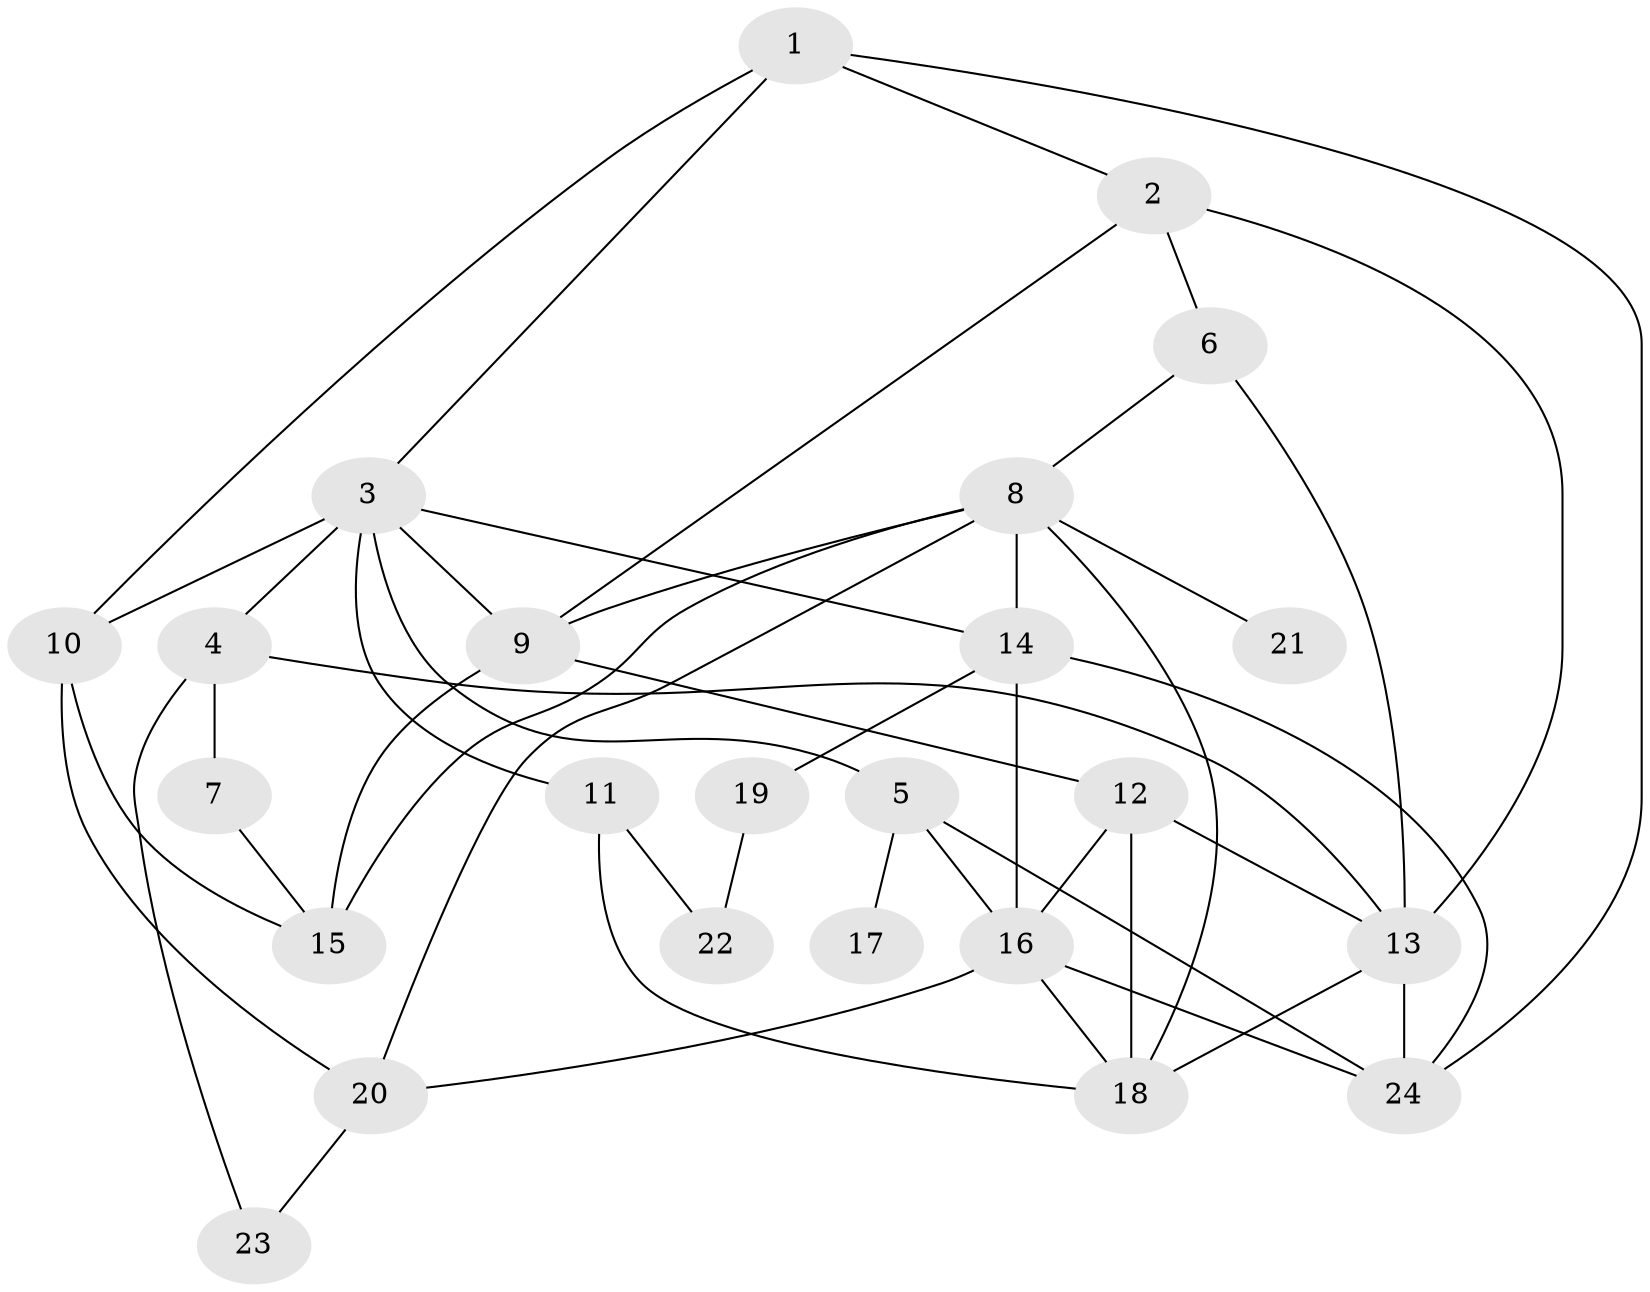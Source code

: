 // original degree distribution, {3: 0.28378378378378377, 5: 0.10810810810810811, 1: 0.1891891891891892, 4: 0.10810810810810811, 6: 0.013513513513513514, 9: 0.013513513513513514, 2: 0.28378378378378377}
// Generated by graph-tools (version 1.1) at 2025/48/03/04/25 22:48:58]
// undirected, 24 vertices, 47 edges
graph export_dot {
  node [color=gray90,style=filled];
  1;
  2;
  3;
  4;
  5;
  6;
  7;
  8;
  9;
  10;
  11;
  12;
  13;
  14;
  15;
  16;
  17;
  18;
  19;
  20;
  21;
  22;
  23;
  24;
  1 -- 2 [weight=1.0];
  1 -- 3 [weight=1.0];
  1 -- 10 [weight=1.0];
  1 -- 24 [weight=1.0];
  2 -- 6 [weight=1.0];
  2 -- 9 [weight=1.0];
  2 -- 13 [weight=1.0];
  3 -- 4 [weight=1.0];
  3 -- 5 [weight=1.0];
  3 -- 9 [weight=1.0];
  3 -- 10 [weight=1.0];
  3 -- 11 [weight=2.0];
  3 -- 14 [weight=1.0];
  4 -- 7 [weight=2.0];
  4 -- 13 [weight=1.0];
  4 -- 23 [weight=1.0];
  5 -- 16 [weight=1.0];
  5 -- 17 [weight=2.0];
  5 -- 24 [weight=1.0];
  6 -- 8 [weight=1.0];
  6 -- 13 [weight=2.0];
  7 -- 15 [weight=1.0];
  8 -- 9 [weight=1.0];
  8 -- 14 [weight=2.0];
  8 -- 15 [weight=1.0];
  8 -- 18 [weight=1.0];
  8 -- 20 [weight=1.0];
  8 -- 21 [weight=2.0];
  9 -- 12 [weight=1.0];
  9 -- 15 [weight=2.0];
  10 -- 15 [weight=1.0];
  10 -- 20 [weight=1.0];
  11 -- 18 [weight=1.0];
  11 -- 22 [weight=1.0];
  12 -- 13 [weight=1.0];
  12 -- 16 [weight=1.0];
  12 -- 18 [weight=1.0];
  13 -- 18 [weight=1.0];
  13 -- 24 [weight=1.0];
  14 -- 16 [weight=1.0];
  14 -- 19 [weight=1.0];
  14 -- 24 [weight=1.0];
  16 -- 18 [weight=1.0];
  16 -- 20 [weight=1.0];
  16 -- 24 [weight=1.0];
  19 -- 22 [weight=1.0];
  20 -- 23 [weight=1.0];
}

